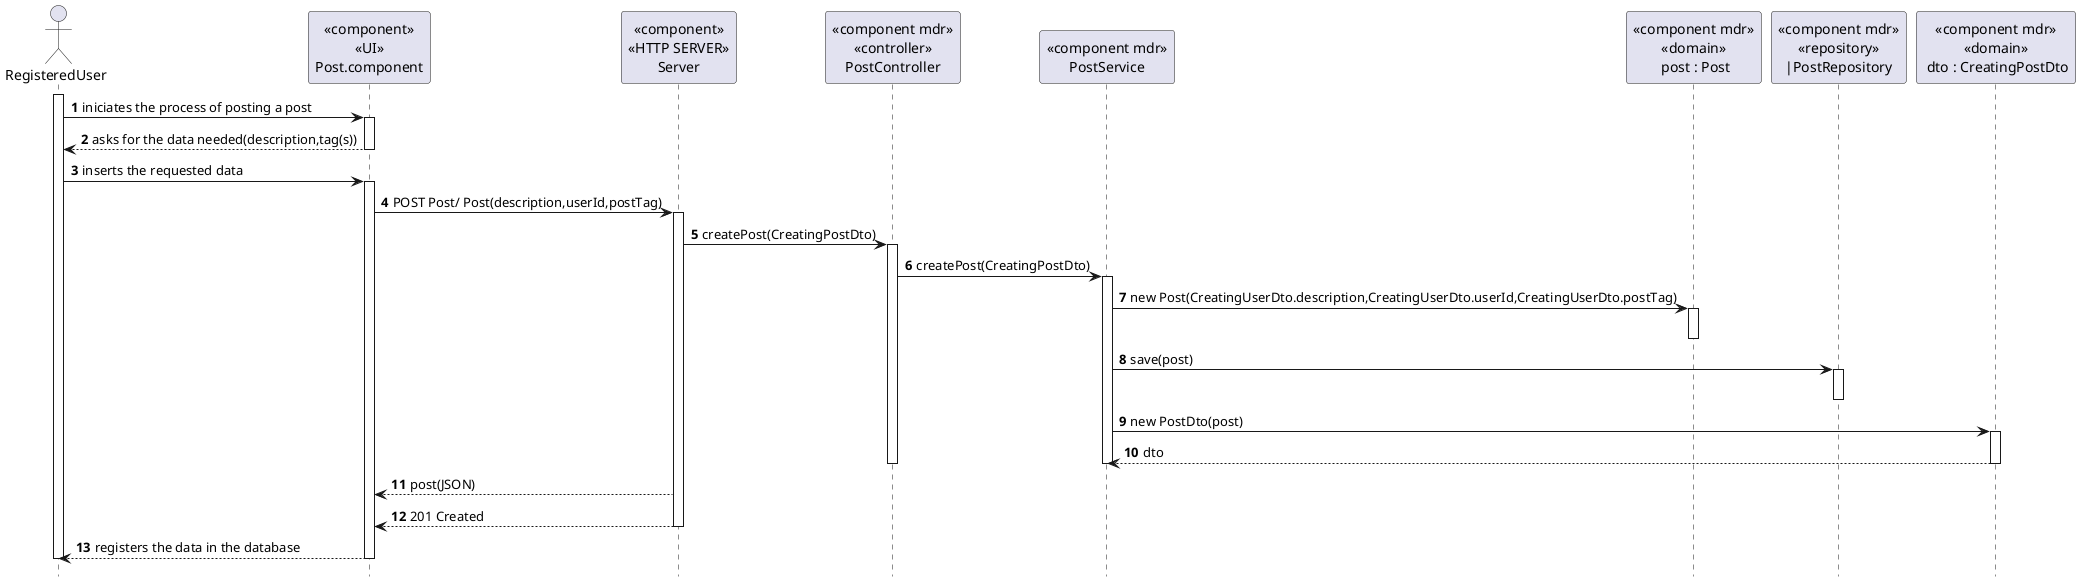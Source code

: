 @startuml UC79_NIVEL3_VP
        hide footbox
        autonumber

        actor "RegisteredUser" as U
        participant "<<component>>\n<<UI>>\nPost.component" as SYS
        participant "<<component>>\n<<HTTP SERVER>>\nServer" as C
        participant "<<component mdr>>\n<<controller>>\nPostController" as UC
        participant "<<component mdr>>\nPostService" as US
        participant "<<component mdr>>\n<<domain>>\n post : Post" as USER
        participant "<<component mdr>>\n<<repository>>\n|PostRepository" as REPO
        participant "<<component mdr>>\n<<domain>>\n dto : CreatingPostDto" as DTO

        activate U
                U -> SYS : iniciates the process of posting a post
                activate SYS
                SYS --> U : asks for the data needed(description,tag(s))
                deactivate SYS
                U -> SYS : inserts the requested data
                activate SYS
                SYS -> C : POST Post/ Post(description,userId,postTag)
                activate C
                C -> UC : createPost(CreatingPostDto)
                activate UC
                UC -> US : createPost(CreatingPostDto)
                activate US
                US -> USER : new Post(CreatingUserDto.description,CreatingUserDto.userId,CreatingUserDto.postTag)
                activate USER
                deactivate USER
                US -> REPO : save(post)
                activate REPO
                deactivate REPO
                US -> DTO : new PostDto(post)
                activate DTO
                DTO --> US : dto
                deactivate DTO
                deactivate UC
                deactivate US
                C --> SYS : post(JSON)
                C --> SYS : 201 Created
                deactivate C
                SYS --> U : registers the data in the database
                deactivate SYS
        deactivate U
@enduml


